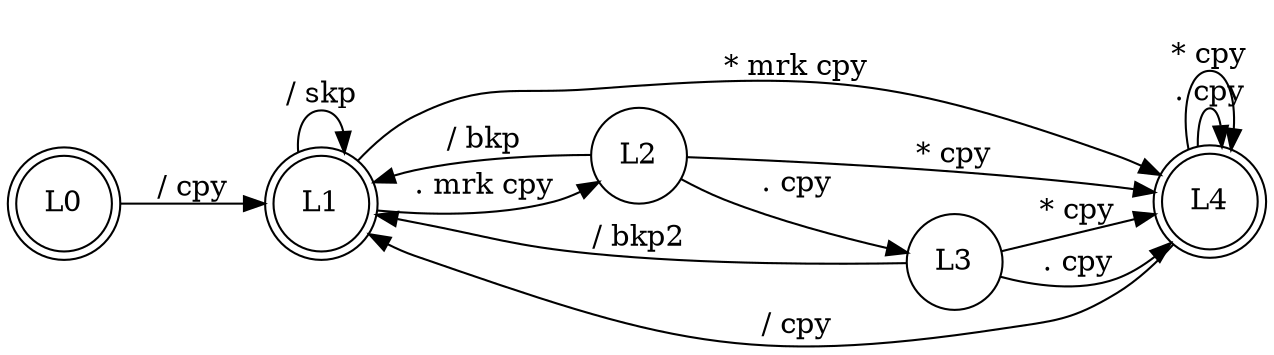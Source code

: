 digraph norm {
    rankdir=LR;
    node [shape = doublecircle]; L0 L1 L4;
    node [shape = circle];
    L0 -> L1 [ label = "/ cpy" ];

    L1 -> L1 [ label = "/ skp" ];
    L1 -> L2 [ label = ". mrk cpy" ];
    L1 -> L4 [ label = "* mrk cpy" ];

    L2 -> L1 [ label = "/ bkp" ];
    L2 -> L3 [ label = ". cpy" ];
    L2 -> L4 [ label = "* cpy" ];

    L3 -> L1 [ label = "/ bkp2" ];
    L3 -> L4 [ label = ". cpy" ];
    L3 -> L4 [ label = "* cpy" ];

    L4 -> L1 [ label = "/ cpy" ];
    L4 -> L4 [ label = ". cpy" ];
    L4 -> L4 [ label = "* cpy" ];
}
